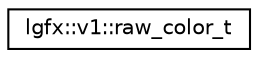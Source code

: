 digraph "Graphical Class Hierarchy"
{
 // LATEX_PDF_SIZE
  edge [fontname="Helvetica",fontsize="10",labelfontname="Helvetica",labelfontsize="10"];
  node [fontname="Helvetica",fontsize="10",shape=record];
  rankdir="LR";
  Node0 [label="lgfx::v1::raw_color_t",height=0.2,width=0.4,color="black", fillcolor="white", style="filled",URL="$d1/dd4/structlgfx_1_1v1_1_1raw__color__t.html",tooltip=" "];
}

